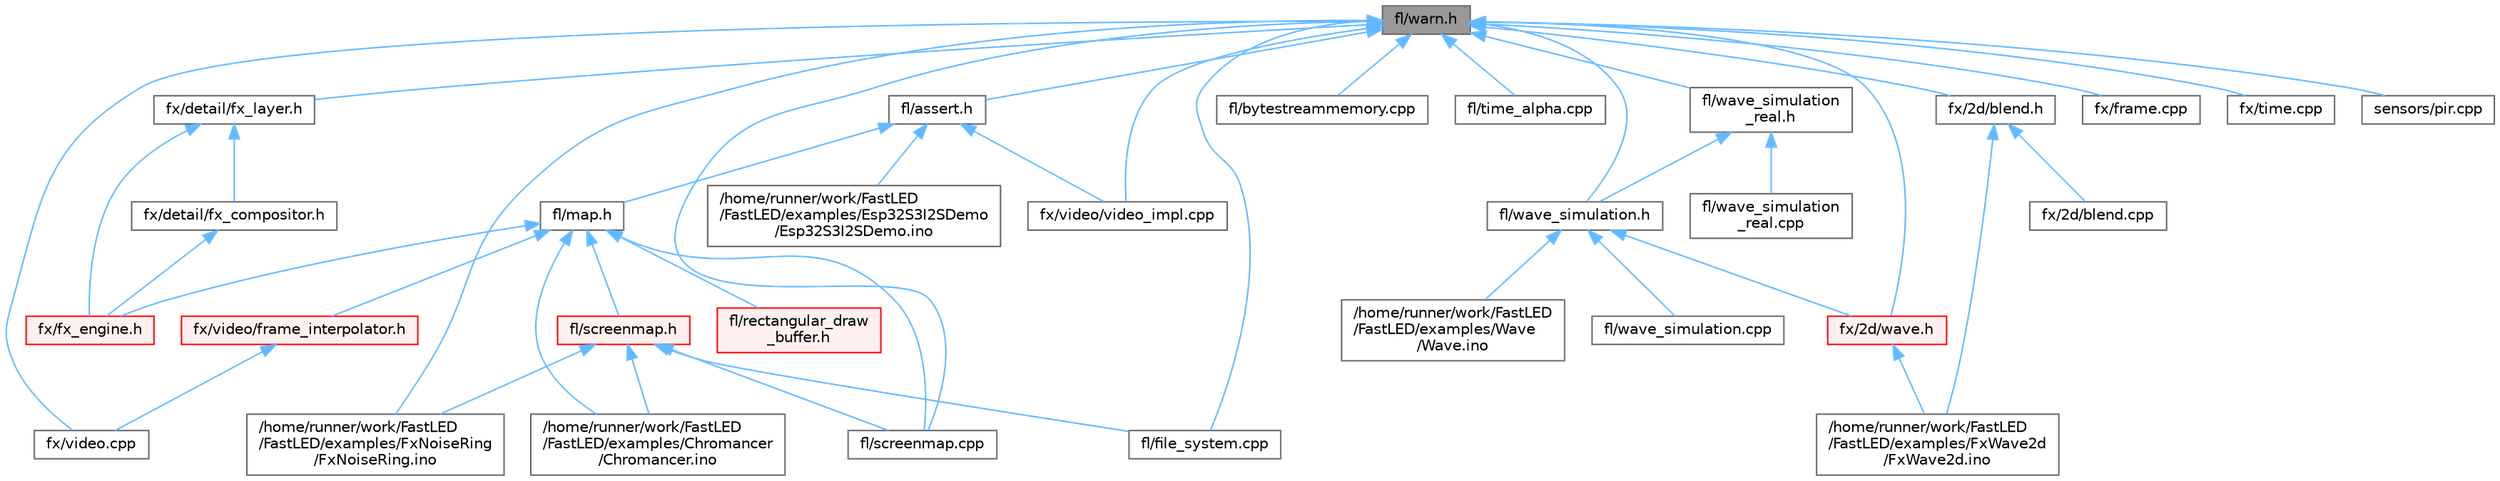 digraph "fl/warn.h"
{
 // INTERACTIVE_SVG=YES
 // LATEX_PDF_SIZE
  bgcolor="transparent";
  edge [fontname=Helvetica,fontsize=10,labelfontname=Helvetica,labelfontsize=10];
  node [fontname=Helvetica,fontsize=10,shape=box,height=0.2,width=0.4];
  Node1 [id="Node000001",label="fl/warn.h",height=0.2,width=0.4,color="gray40", fillcolor="grey60", style="filled", fontcolor="black",tooltip=" "];
  Node1 -> Node2 [id="edge1_Node000001_Node000002",dir="back",color="steelblue1",style="solid",tooltip=" "];
  Node2 [id="Node000002",label="/home/runner/work/FastLED\l/FastLED/examples/FxNoiseRing\l/FxNoiseRing.ino",height=0.2,width=0.4,color="grey40", fillcolor="white", style="filled",URL="$d3/dac/_fx_noise_ring_8ino.html",tooltip=" "];
  Node1 -> Node3 [id="edge2_Node000001_Node000003",dir="back",color="steelblue1",style="solid",tooltip=" "];
  Node3 [id="Node000003",label="fl/assert.h",height=0.2,width=0.4,color="grey40", fillcolor="white", style="filled",URL="$dc/da7/assert_8h.html",tooltip=" "];
  Node3 -> Node4 [id="edge3_Node000003_Node000004",dir="back",color="steelblue1",style="solid",tooltip=" "];
  Node4 [id="Node000004",label="/home/runner/work/FastLED\l/FastLED/examples/Esp32S3I2SDemo\l/Esp32S3I2SDemo.ino",height=0.2,width=0.4,color="grey40", fillcolor="white", style="filled",URL="$db/de9/_esp32_s3_i2_s_demo_8ino.html",tooltip=" "];
  Node3 -> Node5 [id="edge4_Node000003_Node000005",dir="back",color="steelblue1",style="solid",tooltip=" "];
  Node5 [id="Node000005",label="fl/map.h",height=0.2,width=0.4,color="grey40", fillcolor="white", style="filled",URL="$dc/db7/map_8h.html",tooltip=" "];
  Node5 -> Node6 [id="edge5_Node000005_Node000006",dir="back",color="steelblue1",style="solid",tooltip=" "];
  Node6 [id="Node000006",label="/home/runner/work/FastLED\l/FastLED/examples/Chromancer\l/Chromancer.ino",height=0.2,width=0.4,color="grey40", fillcolor="white", style="filled",URL="$d1/ddb/_chromancer_8ino.html",tooltip=" "];
  Node5 -> Node7 [id="edge6_Node000005_Node000007",dir="back",color="steelblue1",style="solid",tooltip=" "];
  Node7 [id="Node000007",label="fl/rectangular_draw\l_buffer.h",height=0.2,width=0.4,color="red", fillcolor="#FFF0F0", style="filled",URL="$d9/df3/rectangular__draw__buffer_8h.html",tooltip=" "];
  Node5 -> Node9 [id="edge7_Node000005_Node000009",dir="back",color="steelblue1",style="solid",tooltip=" "];
  Node9 [id="Node000009",label="fl/screenmap.cpp",height=0.2,width=0.4,color="grey40", fillcolor="white", style="filled",URL="$d9/d6f/screenmap_8cpp.html",tooltip=" "];
  Node5 -> Node10 [id="edge8_Node000005_Node000010",dir="back",color="steelblue1",style="solid",tooltip=" "];
  Node10 [id="Node000010",label="fl/screenmap.h",height=0.2,width=0.4,color="red", fillcolor="#FFF0F0", style="filled",URL="$d7/d0d/fl_2screenmap_8h.html",tooltip=" "];
  Node10 -> Node6 [id="edge9_Node000010_Node000006",dir="back",color="steelblue1",style="solid",tooltip=" "];
  Node10 -> Node2 [id="edge10_Node000010_Node000002",dir="back",color="steelblue1",style="solid",tooltip=" "];
  Node10 -> Node133 [id="edge11_Node000010_Node000133",dir="back",color="steelblue1",style="solid",tooltip=" "];
  Node133 [id="Node000133",label="fl/file_system.cpp",height=0.2,width=0.4,color="grey40", fillcolor="white", style="filled",URL="$d4/d37/file__system_8cpp.html",tooltip=" "];
  Node10 -> Node9 [id="edge12_Node000010_Node000009",dir="back",color="steelblue1",style="solid",tooltip=" "];
  Node5 -> Node136 [id="edge13_Node000005_Node000136",dir="back",color="steelblue1",style="solid",tooltip=" "];
  Node136 [id="Node000136",label="fx/fx_engine.h",height=0.2,width=0.4,color="red", fillcolor="#FFF0F0", style="filled",URL="$d9/d3c/fx__engine_8h.html",tooltip=" "];
  Node5 -> Node138 [id="edge14_Node000005_Node000138",dir="back",color="steelblue1",style="solid",tooltip=" "];
  Node138 [id="Node000138",label="fx/video/frame_interpolator.h",height=0.2,width=0.4,color="red", fillcolor="#FFF0F0", style="filled",URL="$d3/dda/frame__interpolator_8h.html",tooltip=" "];
  Node138 -> Node139 [id="edge15_Node000138_Node000139",dir="back",color="steelblue1",style="solid",tooltip=" "];
  Node139 [id="Node000139",label="fx/video.cpp",height=0.2,width=0.4,color="grey40", fillcolor="white", style="filled",URL="$d0/d05/video_8cpp.html",tooltip=" "];
  Node3 -> Node142 [id="edge16_Node000003_Node000142",dir="back",color="steelblue1",style="solid",tooltip=" "];
  Node142 [id="Node000142",label="fx/video/video_impl.cpp",height=0.2,width=0.4,color="grey40", fillcolor="white", style="filled",URL="$d0/d7f/video__impl_8cpp.html",tooltip=" "];
  Node1 -> Node143 [id="edge17_Node000001_Node000143",dir="back",color="steelblue1",style="solid",tooltip=" "];
  Node143 [id="Node000143",label="fl/bytestreammemory.cpp",height=0.2,width=0.4,color="grey40", fillcolor="white", style="filled",URL="$de/d95/bytestreammemory_8cpp.html",tooltip=" "];
  Node1 -> Node133 [id="edge18_Node000001_Node000133",dir="back",color="steelblue1",style="solid",tooltip=" "];
  Node1 -> Node9 [id="edge19_Node000001_Node000009",dir="back",color="steelblue1",style="solid",tooltip=" "];
  Node1 -> Node144 [id="edge20_Node000001_Node000144",dir="back",color="steelblue1",style="solid",tooltip=" "];
  Node144 [id="Node000144",label="fl/time_alpha.cpp",height=0.2,width=0.4,color="grey40", fillcolor="white", style="filled",URL="$d6/d07/time__alpha_8cpp.html",tooltip=" "];
  Node1 -> Node145 [id="edge21_Node000001_Node000145",dir="back",color="steelblue1",style="solid",tooltip=" "];
  Node145 [id="Node000145",label="fl/wave_simulation.h",height=0.2,width=0.4,color="grey40", fillcolor="white", style="filled",URL="$dc/d36/wave__simulation_8h.html",tooltip=" "];
  Node145 -> Node75 [id="edge22_Node000145_Node000075",dir="back",color="steelblue1",style="solid",tooltip=" "];
  Node75 [id="Node000075",label="/home/runner/work/FastLED\l/FastLED/examples/Wave\l/Wave.ino",height=0.2,width=0.4,color="grey40", fillcolor="white", style="filled",URL="$d1/d16/_wave_8ino.html",tooltip=" "];
  Node145 -> Node146 [id="edge23_Node000145_Node000146",dir="back",color="steelblue1",style="solid",tooltip=" "];
  Node146 [id="Node000146",label="fl/wave_simulation.cpp",height=0.2,width=0.4,color="grey40", fillcolor="white", style="filled",URL="$de/d8c/wave__simulation_8cpp.html",tooltip=" "];
  Node145 -> Node86 [id="edge24_Node000145_Node000086",dir="back",color="steelblue1",style="solid",tooltip=" "];
  Node86 [id="Node000086",label="fx/2d/wave.h",height=0.2,width=0.4,color="red", fillcolor="#FFF0F0", style="filled",URL="$dc/d61/wave_8h.html",tooltip=" "];
  Node86 -> Node50 [id="edge25_Node000086_Node000050",dir="back",color="steelblue1",style="solid",tooltip=" "];
  Node50 [id="Node000050",label="/home/runner/work/FastLED\l/FastLED/examples/FxWave2d\l/FxWave2d.ino",height=0.2,width=0.4,color="grey40", fillcolor="white", style="filled",URL="$dd/d10/_fx_wave2d_8ino.html",tooltip=" "];
  Node1 -> Node147 [id="edge26_Node000001_Node000147",dir="back",color="steelblue1",style="solid",tooltip=" "];
  Node147 [id="Node000147",label="fl/wave_simulation\l_real.h",height=0.2,width=0.4,color="grey40", fillcolor="white", style="filled",URL="$dd/d8e/wave__simulation__real_8h.html",tooltip=" "];
  Node147 -> Node145 [id="edge27_Node000147_Node000145",dir="back",color="steelblue1",style="solid",tooltip=" "];
  Node147 -> Node148 [id="edge28_Node000147_Node000148",dir="back",color="steelblue1",style="solid",tooltip=" "];
  Node148 [id="Node000148",label="fl/wave_simulation\l_real.cpp",height=0.2,width=0.4,color="grey40", fillcolor="white", style="filled",URL="$d8/da2/wave__simulation__real_8cpp.html",tooltip=" "];
  Node1 -> Node149 [id="edge29_Node000001_Node000149",dir="back",color="steelblue1",style="solid",tooltip=" "];
  Node149 [id="Node000149",label="fx/2d/blend.h",height=0.2,width=0.4,color="grey40", fillcolor="white", style="filled",URL="$d8/d4e/blend_8h.html",tooltip=" "];
  Node149 -> Node50 [id="edge30_Node000149_Node000050",dir="back",color="steelblue1",style="solid",tooltip=" "];
  Node149 -> Node85 [id="edge31_Node000149_Node000085",dir="back",color="steelblue1",style="solid",tooltip=" "];
  Node85 [id="Node000085",label="fx/2d/blend.cpp",height=0.2,width=0.4,color="grey40", fillcolor="white", style="filled",URL="$d7/d68/blend_8cpp.html",tooltip=" "];
  Node1 -> Node86 [id="edge32_Node000001_Node000086",dir="back",color="steelblue1",style="solid",tooltip=" "];
  Node1 -> Node150 [id="edge33_Node000001_Node000150",dir="back",color="steelblue1",style="solid",tooltip=" "];
  Node150 [id="Node000150",label="fx/detail/fx_layer.h",height=0.2,width=0.4,color="grey40", fillcolor="white", style="filled",URL="$d7/d2f/fx__layer_8h.html",tooltip=" "];
  Node150 -> Node151 [id="edge34_Node000150_Node000151",dir="back",color="steelblue1",style="solid",tooltip=" "];
  Node151 [id="Node000151",label="fx/detail/fx_compositor.h",height=0.2,width=0.4,color="grey40", fillcolor="white", style="filled",URL="$d5/d6b/fx__compositor_8h.html",tooltip=" "];
  Node151 -> Node136 [id="edge35_Node000151_Node000136",dir="back",color="steelblue1",style="solid",tooltip=" "];
  Node150 -> Node136 [id="edge36_Node000150_Node000136",dir="back",color="steelblue1",style="solid",tooltip=" "];
  Node1 -> Node152 [id="edge37_Node000001_Node000152",dir="back",color="steelblue1",style="solid",tooltip=" "];
  Node152 [id="Node000152",label="fx/frame.cpp",height=0.2,width=0.4,color="grey40", fillcolor="white", style="filled",URL="$da/d14/frame_8cpp.html",tooltip=" "];
  Node1 -> Node153 [id="edge38_Node000001_Node000153",dir="back",color="steelblue1",style="solid",tooltip=" "];
  Node153 [id="Node000153",label="fx/time.cpp",height=0.2,width=0.4,color="grey40", fillcolor="white", style="filled",URL="$de/daf/time_8cpp.html",tooltip=" "];
  Node1 -> Node139 [id="edge39_Node000001_Node000139",dir="back",color="steelblue1",style="solid",tooltip=" "];
  Node1 -> Node142 [id="edge40_Node000001_Node000142",dir="back",color="steelblue1",style="solid",tooltip=" "];
  Node1 -> Node96 [id="edge41_Node000001_Node000096",dir="back",color="steelblue1",style="solid",tooltip=" "];
  Node96 [id="Node000096",label="sensors/pir.cpp",height=0.2,width=0.4,color="grey40", fillcolor="white", style="filled",URL="$d2/da7/pir_8cpp.html",tooltip=" "];
}

